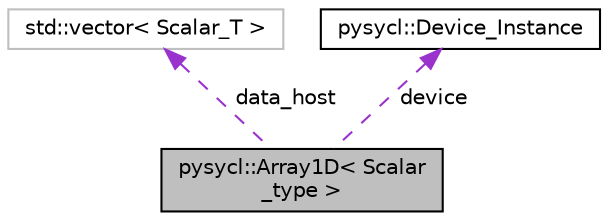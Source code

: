 digraph "pysycl::Array1D&lt; Scalar_type &gt;"
{
 // INTERACTIVE_SVG=YES
 // LATEX_PDF_SIZE
  bgcolor="transparent";
  edge [fontname="Helvetica",fontsize="10",labelfontname="Helvetica",labelfontsize="10"];
  node [fontname="Helvetica",fontsize="10",shape=record];
  Node1 [label="pysycl::Array1D\< Scalar\l_type \>",height=0.2,width=0.4,color="black", fillcolor="grey75", style="filled", fontcolor="black",tooltip="Array1D class for PySYCL."];
  Node2 -> Node1 [dir="back",color="darkorchid3",fontsize="10",style="dashed",label=" data_host" ,fontname="Helvetica"];
  Node2 [label="std::vector\< Scalar_T \>",height=0.2,width=0.4,color="grey75",tooltip=" "];
  Node3 -> Node1 [dir="back",color="darkorchid3",fontsize="10",style="dashed",label=" device" ,fontname="Helvetica"];
  Node3 [label="pysycl::Device_Instance",height=0.2,width=0.4,color="black",URL="$classpysycl_1_1_device___instance.html",tooltip="Class representing a device instance."];
}
